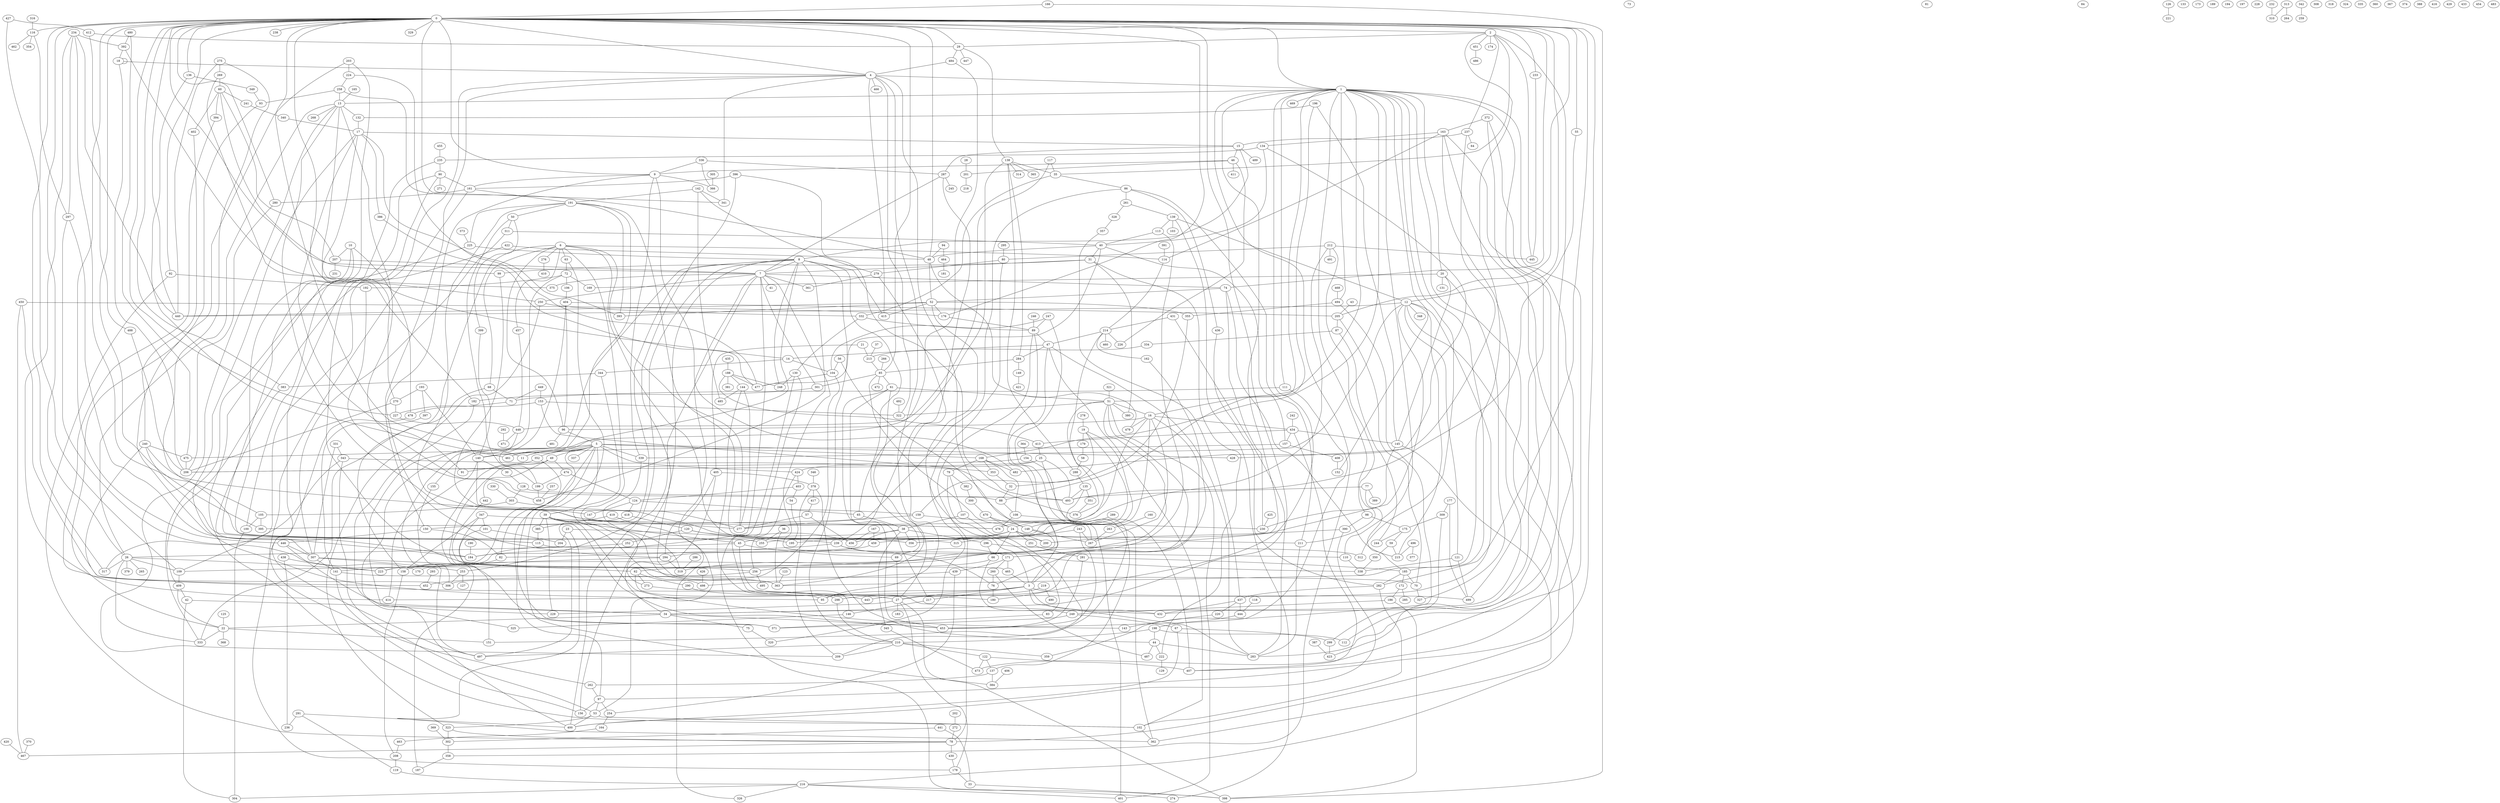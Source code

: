 graph G {
  0;
  1;
  2;
  3;
  4;
  5;
  6;
  7;
  8;
  9;
  10;
  11;
  12;
  13;
  14;
  15;
  16;
  17;
  18;
  19;
  20;
  21;
  22;
  23;
  24;
  25;
  26;
  27;
  28;
  29;
  30;
  31;
  32;
  33;
  34;
  35;
  36;
  37;
  38;
  39;
  40;
  41;
  42;
  43;
  44;
  45;
  46;
  47;
  48;
  49;
  50;
  51;
  52;
  53;
  54;
  55;
  56;
  57;
  58;
  59;
  60;
  61;
  62;
  63;
  64;
  65;
  66;
  67;
  68;
  69;
  70;
  71;
  72;
  73;
  74;
  75;
  76;
  77;
  78;
  79;
  80;
  81;
  82;
  83;
  84;
  85;
  86;
  87;
  88;
  89;
  90;
  91;
  92;
  93;
  94;
  95;
  96;
  97;
  98;
  99;
  100;
  101;
  102;
  103;
  104;
  105;
  106;
  107;
  108;
  109;
  110;
  111;
  112;
  113;
  114;
  115;
  116;
  117;
  118;
  119;
  120;
  121;
  122;
  123;
  124;
  125;
  126;
  127;
  128;
  129;
  130;
  131;
  132;
  133;
  134;
  135;
  136;
  137;
  138;
  139;
  140;
  141;
  142;
  143;
  144;
  145;
  146;
  147;
  148;
  149;
  150;
  151;
  152;
  153;
  154;
  155;
  156;
  157;
  158;
  159;
  160;
  161;
  162;
  163;
  164;
  165;
  166;
  167;
  168;
  169;
  170;
  171;
  172;
  173;
  174;
  175;
  176;
  177;
  178;
  179;
  180;
  181;
  182;
  183;
  184;
  185;
  186;
  187;
  188;
  189;
  190;
  191;
  192;
  193;
  194;
  195;
  196;
  197;
  198;
  199;
  200;
  201;
  202;
  203;
  204;
  205;
  206;
  207;
  208;
  209;
  210;
  211;
  212;
  213;
  214;
  215;
  216;
  217;
  218;
  219;
  220;
  221;
  222;
  223;
  224;
  225;
  226;
  227;
  228;
  229;
  230;
  231;
  232;
  233;
  234;
  235;
  236;
  237;
  238;
  239;
  240;
  241;
  242;
  243;
  244;
  245;
  246;
  247;
  248;
  249;
  250;
  251;
  252;
  253;
  254;
  255;
  256;
  257;
  258;
  259;
  260;
  261;
  262;
  263;
  264;
  265;
  266;
  267;
  268;
  269;
  270;
  271;
  272;
  273;
  274;
  275;
  276;
  277;
  278;
  279;
  280;
  281;
  282;
  283;
  284;
  285;
  286;
  287;
  288;
  289;
  290;
  291;
  292;
  293;
  294;
  295;
  296;
  297;
  298;
  299;
  300;
  301;
  302;
  303;
  304;
  305;
  306;
  307;
  308;
  309;
  310;
  311;
  312;
  313;
  314;
  315;
  316;
  317;
  318;
  319;
  320;
  321;
  322;
  323;
  324;
  325;
  326;
  327;
  328;
  329;
  330;
  331;
  332;
  333;
  334;
  335;
  336;
  337;
  338;
  339;
  340;
  341;
  342;
  343;
  344;
  345;
  346;
  347;
  348;
  349;
  350;
  351;
  352;
  353;
  354;
  355;
  356;
  357;
  358;
  359;
  360;
  361;
  362;
  363;
  364;
  365;
  366;
  367;
  368;
  369;
  370;
  371;
  372;
  373;
  374;
  375;
  376;
  377;
  378;
  379;
  380;
  381;
  382;
  383;
  384;
  385;
  386;
  387;
  388;
  389;
  390;
  391;
  392;
  393;
  394;
  395;
  396;
  397;
  398;
  399;
  400;
  401;
  402;
  403;
  404;
  405;
  406;
  407;
  408;
  409;
  410;
  411;
  412;
  413;
  414;
  415;
  416;
  417;
  418;
  419;
  420;
  421;
  422;
  423;
  424;
  425;
  426;
  427;
  428;
  429;
  430;
  431;
  432;
  433;
  434;
  435;
  436;
  437;
  438;
  439;
  440;
  441;
  442;
  443;
  444;
  445;
  446;
  447;
  448;
  449;
  450;
  451;
  452;
  453;
  454;
  455;
  456;
  457;
  458;
  459;
  460;
  461;
  462;
  463;
  464;
  465;
  466;
  467;
  468;
  469;
  470;
  471;
  472;
  473;
  474;
  475;
  476;
  477;
  478;
  479;
  480;
  481;
  482;
  483;
  484;
  485;
  486;
  487;
  488;
  489;
  490;
  491;
  492;
  493;
  494;
  495;
  496;
  497;
  498;
  499;
   0 -- 1;
   0 -- 2;
   0 -- 4;
   0 -- 7;
   0 -- 9;
   0 -- 11;
   0 -- 12;
   0 -- 14;
   0 -- 26;
   0 -- 29;
   0 -- 34;
   0 -- 48;
   0 -- 55;
   0 -- 74;
   0 -- 78;
   0 -- 85;
   0 -- 92;
   0 -- 116;
   0 -- 136;
   0 -- 176;
   0 -- 205;
   0 -- 227;
   0 -- 233;
   0 -- 238;
   0 -- 280;
   0 -- 282;
   0 -- 317;
   0 -- 329;
   0 -- 341;
   0 -- 383;
   0 -- 395;
   0 -- 440;
   0 -- 446;
   1 -- 13;
   1 -- 16;
   1 -- 20;
   1 -- 51;
   1 -- 98;
   1 -- 110;
   1 -- 111;
   1 -- 152;
   1 -- 168;
   1 -- 180;
   1 -- 185;
   1 -- 283;
   1 -- 312;
   1 -- 358;
   1 -- 469;
   1 -- 473;
   1 -- 494;
   1 -- 499;
   2 -- 29;
   2 -- 35;
   2 -- 112;
   2 -- 174;
   2 -- 237;
   2 -- 363;
   2 -- 445;
   2 -- 451;
   3 -- 27;
   3 -- 51;
   3 -- 52;
   3 -- 89;
   3 -- 95;
   3 -- 217;
   3 -- 283;
   3 -- 414;
   3 -- 432;
   3 -- 499;
   4 -- 1;
   4 -- 109;
   4 -- 148;
   4 -- 150;
   4 -- 322;
   4 -- 341;
   4 -- 363;
   4 -- 415;
   4 -- 466;
   5 -- 11;
   5 -- 39;
   5 -- 49;
   5 -- 97;
   5 -- 141;
   5 -- 155;
   5 -- 168;
   5 -- 337;
   5 -- 339;
   5 -- 352;
   5 -- 424;
   5 -- 428;
   5 -- 461;
   5 -- 497;
   6 -- 63;
   6 -- 68;
   6 -- 96;
   6 -- 114;
   6 -- 158;
   6 -- 276;
   6 -- 277;
   6 -- 319;
   6 -- 356;
   6 -- 457;
   7 -- 41;
   7 -- 74;
   7 -- 223;
   7 -- 250;
   7 -- 253;
   7 -- 301;
   7 -- 326;
   7 -- 338;
   7 -- 361;
   7 -- 375;
   8 -- 7;
   8 -- 11;
   8 -- 15;
   8 -- 69;
   8 -- 156;
   8 -- 210;
   8 -- 248;
   8 -- 400;
   8 -- 415;
   8 -- 458;
   8 -- 475;
   8 -- 497;
   9 -- 161;
   9 -- 294;
   9 -- 366;
   9 -- 482;
   10 -- 115;
   10 -- 207;
   10 -- 255;
   10 -- 478;
   12 -- 27;
   12 -- 121;
   12 -- 215;
   12 -- 216;
   12 -- 339;
   12 -- 348;
   12 -- 440;
   12 -- 456;
   13 -- 26;
   13 -- 132;
   13 -- 268;
   13 -- 270;
   13 -- 277;
   14 -- 104;
   14 -- 344;
   15 -- 46;
   15 -- 287;
   15 -- 489;
   16 -- 96;
   16 -- 267;
   16 -- 277;
   16 -- 356;
   16 -- 434;
   16 -- 443;
   16 -- 479;
   17 -- 15;
   17 -- 91;
   17 -- 95;
   17 -- 386;
   17 -- 393;
   18 -- 4;
   18 -- 18;
   18 -- 206;
   19 -- 159;
   19 -- 179;
   19 -- 356;
   19 -- 456;
   20 -- 131;
   20 -- 145;
   20 -- 169;
   20 -- 327;
   21 -- 213;
   21 -- 405;
   22 -- 151;
   22 -- 333;
   22 -- 368;
   22 -- 409;
   23 -- 195;
   23 -- 204;
   23 -- 362;
   24 -- 66;
   24 -- 85;
   24 -- 195;
   24 -- 200;
   24 -- 211;
   24 -- 251;
   24 -- 255;
   24 -- 459;
   25 -- 137;
   25 -- 206;
   25 -- 424;
   25 -- 493;
   26 -- 109;
   26 -- 223;
   26 -- 265;
   26 -- 317;
   26 -- 333;
   26 -- 379;
   27 -- 178;
   27 -- 183;
   27 -- 229;
   27 -- 398;
   28 -- 201;
   29 -- 138;
   29 -- 447;
   29 -- 484;
   30 -- 128;
   31 -- 7;
   31 -- 99;
   31 -- 380;
   32 -- 88;
   33 -- 398;
   34 -- 22;
   34 -- 75;
   34 -- 453;
   35 -- 86;
   35 -- 332;
   36 -- 255;
   36 -- 363;
   37 -- 213;
   38 -- 45;
   38 -- 184;
   38 -- 296;
   38 -- 345;
   38 -- 356;
   39 -- 45;
   39 -- 143;
   39 -- 229;
   39 -- 385;
   39 -- 453;
   39 -- 498;
   40 -- 31;
   40 -- 48;
   40 -- 157;
   40 -- 477;
   42 -- 34;
   42 -- 304;
   43 -- 205;
   44 -- 222;
   44 -- 283;
   44 -- 487;
   45 -- 69;
   45 -- 180;
   45 -- 184;
   46 -- 9;
   46 -- 201;
   46 -- 226;
   46 -- 411;
   47 -- 14;
   47 -- 102;
   47 -- 283;
   47 -- 284;
   47 -- 319;
   48 -- 52;
   48 -- 479;
   49 -- 187;
   49 -- 371;
   49 -- 442;
   49 -- 474;
   50 -- 199;
   50 -- 311;
   50 -- 399;
   51 -- 16;
   51 -- 223;
   51 -- 322;
   51 -- 376;
   51 -- 380;
   51 -- 401;
   52 -- 176;
   52 -- 355;
   52 -- 393;
   52 -- 415;
   52 -- 440;
   53 -- 102;
   53 -- 323;
   53 -- 400;
   54 -- 195;
   55 -- 493;
   56 -- 104;
   56 -- 267;
   57 -- 277;
   57 -- 456;
   58 -- 288;
   59 -- 215;
   59 -- 350;
   60 -- 99;
   60 -- 207;
   60 -- 241;
   60 -- 394;
   60 -- 402;
   61 -- 27;
   61 -- 51;
   61 -- 217;
   61 -- 453;
   62 -- 95;
   62 -- 273;
   62 -- 290;
   63 -- 72;
   63 -- 384;
   65 -- 38;
   66 -- 249;
   66 -- 256;
   67 -- 299;
   67 -- 400;
   68 -- 71;
   68 -- 333;
   69 -- 27;
   70 -- 327;
   71 -- 478;
   72 -- 106;
   72 -- 169;
   72 -- 192;
   72 -- 229;
   74 -- 52;
   74 -- 215;
   74 -- 230;
   75 -- 320;
   76 -- 180;
   76 -- 239;
   77 -- 185;
   77 -- 389;
   77 -- 493;
   78 -- 89;
   78 -- 430;
   78 -- 467;
   79 -- 83;
   79 -- 107;
   79 -- 382;
   80 -- 279;
   80 -- 320;
   82 -- 5;
   82 -- 158;
   83 -- 371;
   85 -- 61;
   85 -- 301;
   85 -- 472;
   86 -- 211;
   86 -- 261;
   86 -- 395;
   86 -- 436;
   87 -- 244;
   87 -- 334;
   88 -- 13;
   88 -- 108;
   89 -- 47;
   90 -- 161;
   90 -- 256;
   90 -- 271;
   90 -- 497;
   92 -- 78;
   92 -- 192;
   93 -- 184;
   94 -- 48;
   94 -- 464;
   96 -- 5;
   96 -- 481;
   97 -- 53;
   97 -- 156;
   97 -- 254;
   98 -- 175;
   98 -- 390;
   99 -- 356;
   100 -- 304;
   101 -- 151;
   101 -- 204;
   102 -- 362;
   104 -- 306;
   104 -- 477;
   105 -- 100;
   105 -- 395;
   106 -- 404;
   107 -- 38;
   107 -- 209;
   108 -- 401;
   108 -- 476;
   109 -- 1;
   109 -- 409;
   110 -- 338;
   111 -- 71;
   111 -- 453;
   113 -- 40;
   113 -- 171;
   114 -- 214;
   115 -- 110;
   116 -- 297;
   116 -- 354;
   116 -- 462;
   117 -- 35;
   117 -- 448;
   118 -- 444;
   119 -- 216;
   120 -- 239;
   120 -- 252;
   120 -- 456;
   121 -- 338;
   121 -- 499;
   122 -- 137;
   122 -- 407;
   122 -- 473;
   123 -- 363;
   124 -- 65;
   124 -- 147;
   124 -- 418;
   125 -- 22;
   126 -- 221;
   128 -- 303;
   128 -- 493;
   130 -- 248;
   130 -- 398;
   130 -- 432;
   132 -- 17;
   134 -- 40;
   134 -- 235;
   134 -- 482;
   135 -- 151;
   135 -- 351;
   135 -- 493;
   136 -- 349;
   136 -- 461;
   137 -- 262;
   137 -- 384;
   138 -- 35;
   138 -- 65;
   138 -- 284;
   138 -- 288;
   138 -- 314;
   138 -- 365;
   139 -- 12;
   139 -- 103;
   139 -- 113;
   139 -- 274;
   140 -- 30;
   140 -- 277;
   140 -- 414;
   141 -- 156;
   141 -- 363;
   142 -- 191;
   142 -- 279;
   142 -- 341;
   142 -- 485;
   144 -- 146;
   144 -- 277;
   144 -- 485;
   145 -- 230;
   145 -- 362;
   146 -- 325;
   148 -- 62;
   148 -- 267;
   149 -- 421;
   150 -- 82;
   150 -- 446;
   153 -- 227;
   153 -- 322;
   153 -- 376;
   154 -- 206;
   154 -- 407;
   155 -- 306;
   157 -- 140;
   157 -- 408;
   158 -- 208;
   159 -- 230;
   159 -- 277;
   160 -- 263;
   161 -- 191;
   161 -- 280;
   162 -- 76;
   163 -- 34;
   163 -- 97;
   163 -- 114;
   163 -- 134;
   163 -- 423;
   164 -- 463;
   165 -- 13;
   166 -- 0;
   166 -- 398;
   167 -- 456;
   167 -- 459;
   168 -- 79;
   168 -- 108;
   168 -- 353;
   168 -- 482;
   171 -- 260;
   171 -- 439;
   171 -- 465;
   172 -- 186;
   172 -- 285;
   175 -- 59;
   175 -- 244;
   176 -- 89;
   177 -- 309;
   177 -- 499;
   178 -- 33;
   178 -- 161;
   179 -- 58;
   182 -- 325;
   185 -- 70;
   185 -- 172;
   185 -- 282;
   186 -- 249;
   186 -- 398;
   188 -- 144;
   188 -- 248;
   188 -- 381;
   188 -- 413;
   188 -- 477;
   190 -- 184;
   191 -- 50;
   191 -- 147;
   191 -- 225;
   191 -- 315;
   191 -- 393;
   191 -- 461;
   192 -- 458;
   193 -- 140;
   193 -- 270;
   193 -- 397;
   196 -- 88;
   196 -- 132;
   196 -- 145;
   198 -- 44;
   198 -- 112;
   198 -- 210;
   199 -- 458;
   201 -- 218;
   202 -- 272;
   203 -- 22;
   203 -- 102;
   203 -- 224;
   205 -- 70;
   205 -- 87;
   207 -- 7;
   207 -- 231;
   208 -- 119;
   209 -- 13;
   210 -- 122;
   210 -- 209;
   210 -- 359;
   210 -- 497;
   211 -- 283;
   212 -- 24;
   212 -- 80;
   212 -- 211;
   212 -- 445;
   212 -- 491;
   213 -- 85;
   214 -- 47;
   214 -- 162;
   214 -- 226;
   214 -- 460;
   214 -- 476;
   216 -- 274;
   216 -- 304;
   216 -- 326;
   216 -- 401;
   217 -- 146;
   219 -- 298;
   219 -- 490;
   220 -- 143;
   222 -- 31;
   222 -- 129;
   224 -- 258;
   224 -- 477;
   225 -- 8;
   225 -- 333;
   227 -- 448;
   232 -- 310;
   233 -- 445;
   234 -- 105;
   234 -- 297;
   234 -- 392;
   234 -- 440;
   234 -- 452;
   235 -- 90;
   235 -- 100;
   237 -- 15;
   237 -- 64;
   237 -- 428;
   239 -- 82;
   239 -- 171;
   240 -- 27;
   240 -- 115;
   240 -- 475;
   240 -- 476;
   241 -- 340;
   242 -- 434;
   243 -- 267;
   243 -- 315;
   243 -- 453;
   246 -- 89;
   247 -- 89;
   247 -- 104;
   247 -- 362;
   249 -- 67;
   249 -- 371;
   250 -- 17;
   250 -- 323;
   250 -- 332;
   251 -- 281;
   252 -- 26;
   253 -- 127;
   253 -- 306;
   254 -- 164;
   256 -- 452;
   256 -- 495;
   257 -- 458;
   258 -- 13;
   258 -- 48;
   258 -- 93;
   260 -- 76;
   260 -- 487;
   261 -- 139;
   261 -- 328;
   262 -- 97;
   263 -- 267;
   266 -- 85;
   269 -- 60;
   269 -- 182;
   270 -- 206;
   270 -- 227;
   272 -- 78;
   273 -- 298;
   273 -- 344;
   275 -- 200;
   275 -- 269;
   275 -- 440;
   276 -- 410;
   278 -- 19;
   279 -- 95;
   279 -- 361;
   280 -- 206;
   281 -- 185;
   281 -- 453;
   282 -- 102;
   282 -- 437;
   284 -- 85;
   284 -- 149;
   286 -- 319;
   287 -- 7;
   287 -- 239;
   287 -- 245;
   288 -- 135;
   289 -- 148;
   290 -- 443;
   291 -- 119;
   291 -- 236;
   291 -- 400;
   292 -- 471;
   293 -- 452;
   294 -- 170;
   294 -- 319;
   295 -- 80;
   296 -- 66;
   296 -- 312;
   297 -- 170;
   297 -- 184;
   298 -- 210;
   299 -- 423;
   300 -- 470;
   301 -- 182;
   302 -- 358;
   303 -- 105;
   303 -- 159;
   305 -- 366;
   307 -- 62;
   307 -- 141;
   307 -- 253;
   307 -- 311;
   309 -- 175;
   309 -- 299;
   311 -- 40;
   313 -- 264;
   313 -- 310;
   316 -- 116;
   321 -- 51;
   323 -- 78;
   323 -- 302;
   328 -- 357;
   330 -- 303;
   331 -- 307;
   331 -- 343;
   332 -- 89;
   332 -- 130;
   334 -- 213;
   336 -- 9;
   336 -- 287;
   336 -- 366;
   339 -- 9;
   339 -- 363;
   340 -- 17;
   342 -- 259;
   343 -- 53;
   343 -- 317;
   343 -- 353;
   344 -- 383;
   345 -- 473;
   346 -- 378;
   347 -- 101;
   347 -- 158;
   347 -- 465;
   347 -- 476;
   349 -- 93;
   350 -- 338;
   351 -- 376;
   352 -- 91;
   352 -- 371;
   353 -- 32;
   355 -- 32;
   357 -- 437;
   358 -- 187;
   364 -- 154;
   369 -- 302;
   370 -- 467;
   372 -- 163;
   372 -- 407;
   372 -- 432;
   373 -- 225;
   378 -- 44;
   378 -- 209;
   378 -- 417;
   382 -- 300;
   383 -- 307;
   385 -- 115;
   386 -- 477;
   387 -- 423;
   390 -- 200;
   390 -- 400;
   391 -- 114;
   392 -- 18;
   392 -- 375;
   394 -- 414;
   396 -- 161;
   396 -- 363;
   396 -- 493;
   397 -- 141;
   399 -- 140;
   402 -- 240;
   403 -- 54;
   403 -- 124;
   404 -- 96;
   404 -- 205;
   404 -- 400;
   405 -- 34;
   405 -- 294;
   405 -- 378;
   406 -- 384;
   408 -- 152;
   409 -- 42;
   412 -- 29;
   412 -- 488;
   413 -- 25;
   417 -- 57;
   418 -- 120;
   418 -- 150;
   419 -- 53;
   419 -- 385;
   420 -- 467;
   422 -- 48;
   422 -- 409;
   424 -- 256;
   424 -- 403;
   425 -- 230;
   426 -- 498;
   427 -- 109;
   427 -- 412;
   430 -- 178;
   431 -- 214;
   431 -- 283;
   434 -- 145;
   434 -- 157;
   434 -- 407;
   434 -- 413;
   435 -- 188;
   436 -- 282;
   437 -- 220;
   437 -- 432;
   437 -- 444;
   438 -- 223;
   438 -- 236;
   439 -- 254;
   439 -- 498;
   441 -- 33;
   441 -- 302;
   442 -- 70;
   444 -- 198;
   446 -- 34;
   446 -- 307;
   448 -- 199;
   448 -- 471;
   449 -- 71;
   449 -- 153;
   450 -- 176;
   450 -- 306;
   450 -- 467;
   451 -- 486;
   455 -- 235;
   457 -- 448;
   459 -- 294;
   463 -- 208;
   464 -- 181;
   465 -- 3;
   468 -- 494;
   470 -- 24;
   470 -- 148;
   474 -- 124;
   474 -- 199;
   475 -- 206;
   478 -- 262;
   480 -- 392;
   480 -- 475;
   484 -- 4;
   484 -- 140;
   488 -- 206;
   492 -- 322;
   494 -- 355;
   494 -- 359;
   496 -- 215;
   496 -- 377;
}
